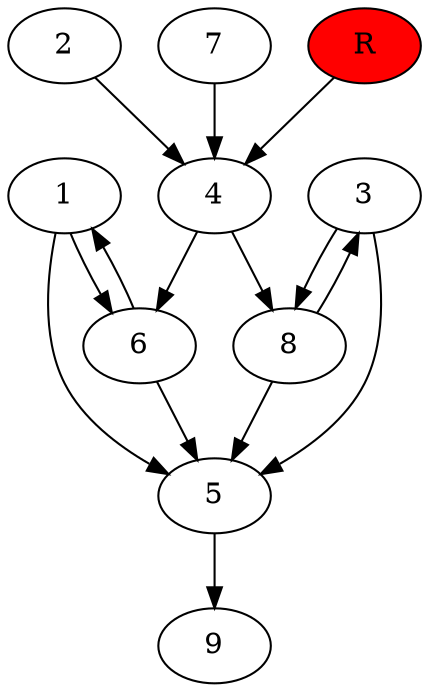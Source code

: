 digraph prb15205 {
	1
	2
	3
	4
	5
	6
	7
	8
	R [fillcolor="#ff0000" style=filled]
	1 -> 5
	1 -> 6
	2 -> 4
	3 -> 5
	3 -> 8
	4 -> 6
	4 -> 8
	5 -> 9
	6 -> 1
	6 -> 5
	7 -> 4
	8 -> 3
	8 -> 5
	R -> 4
}
